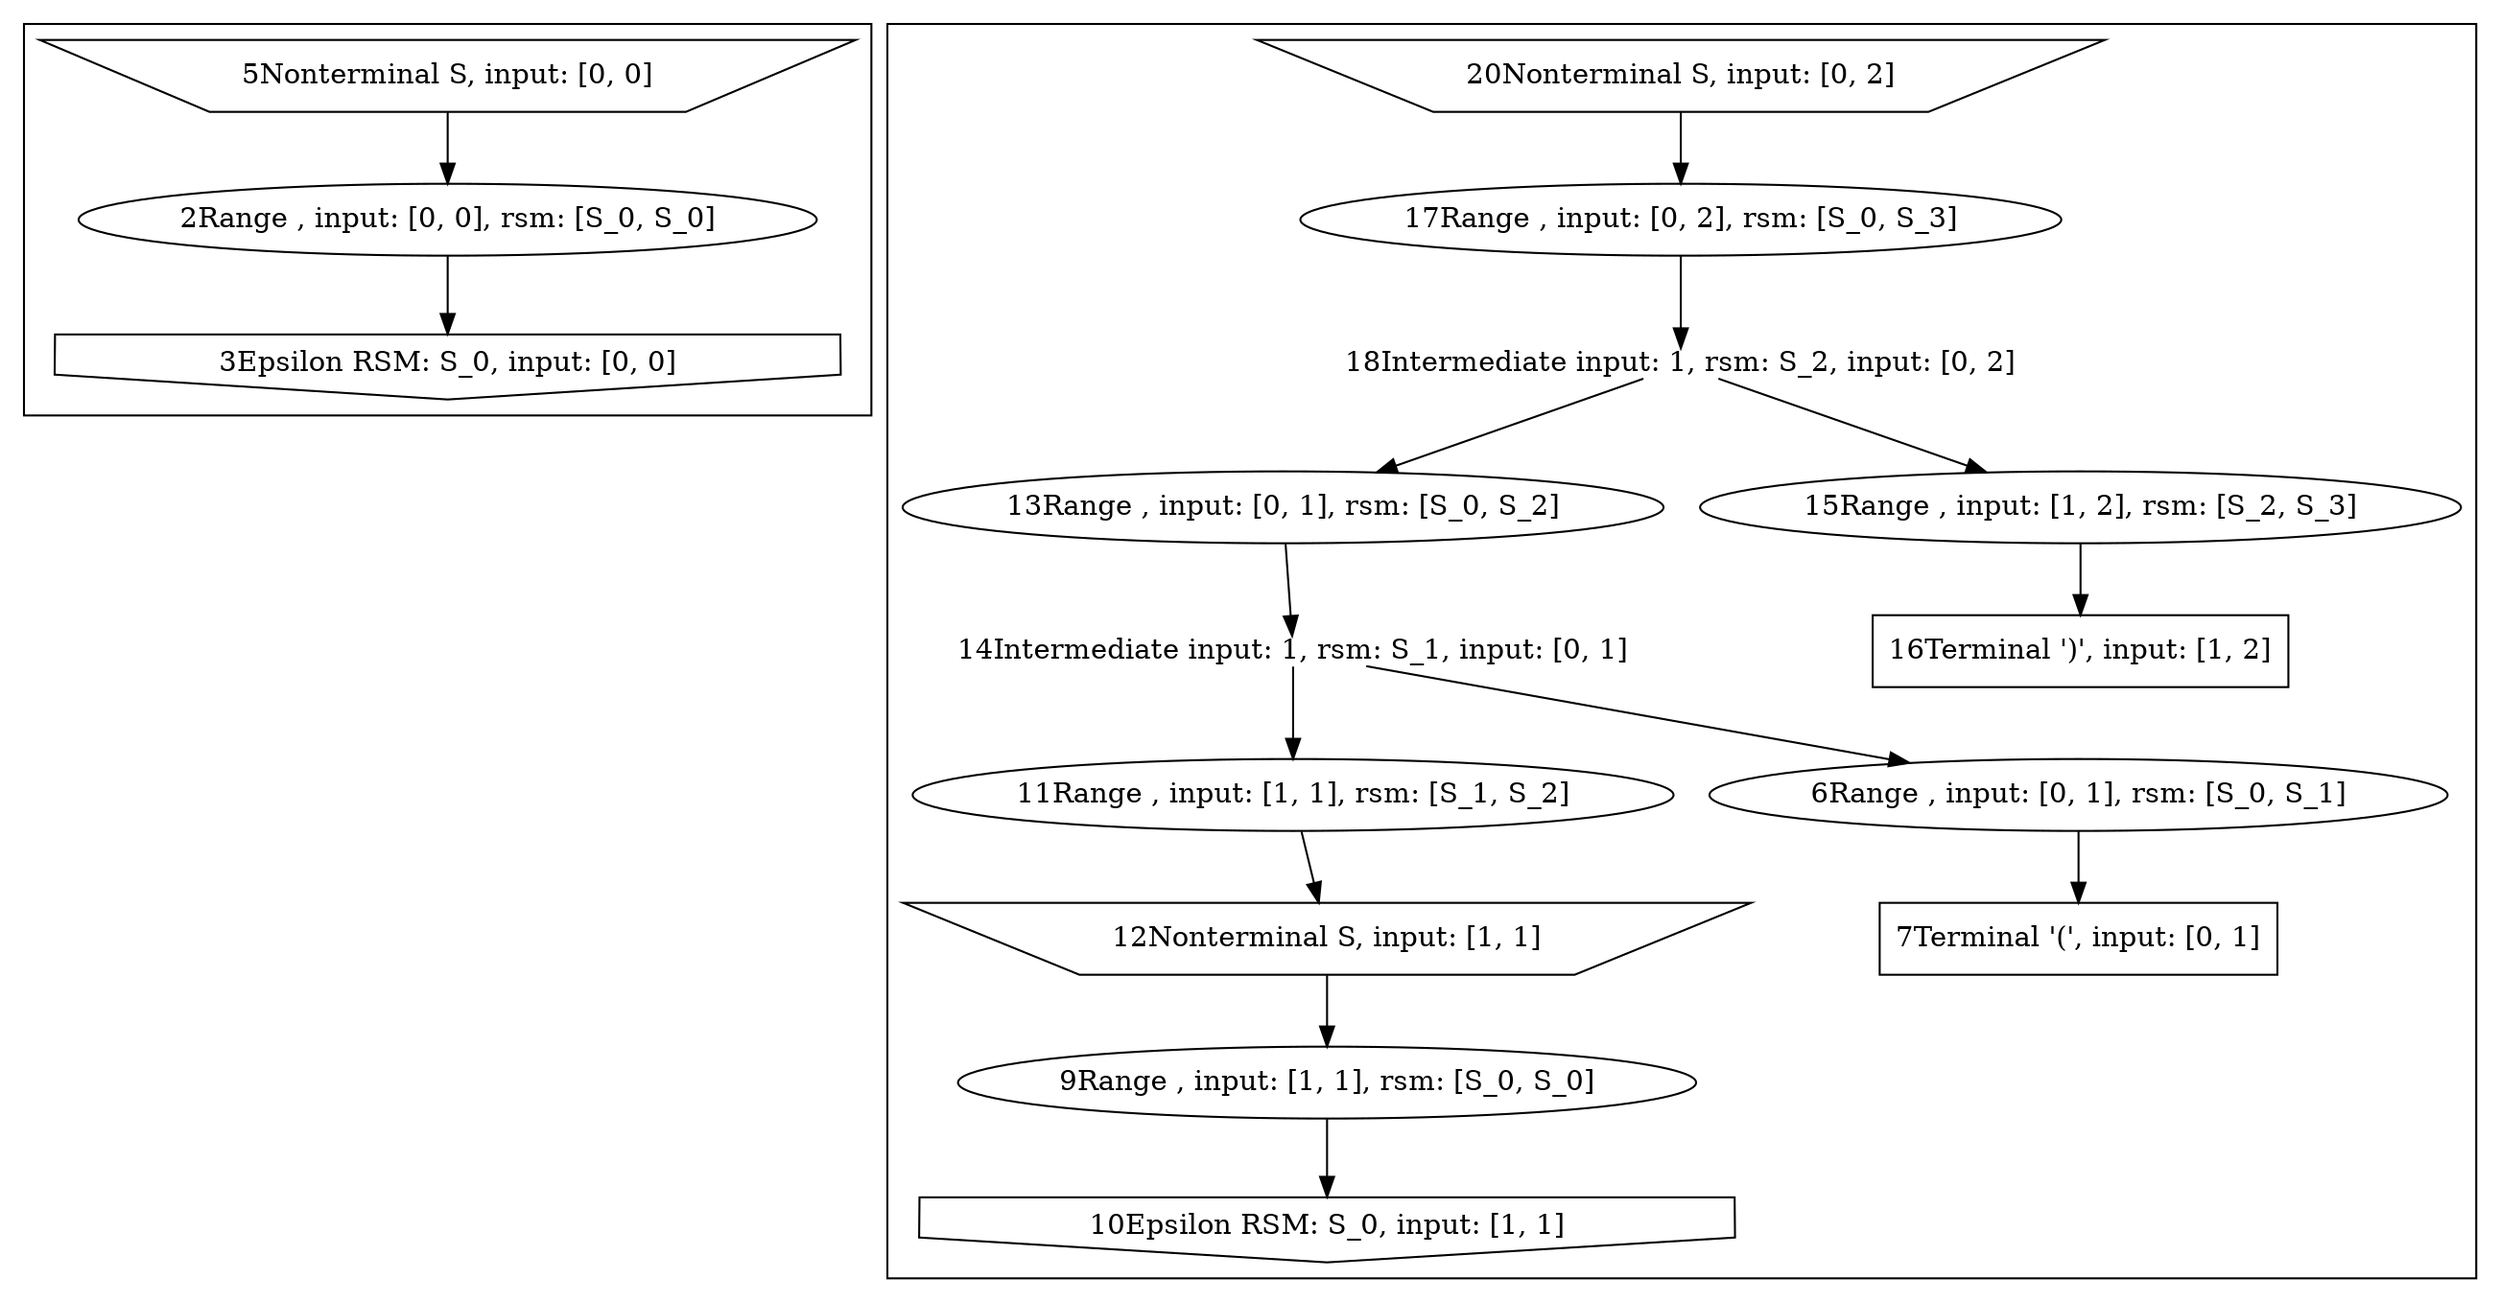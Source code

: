 digraph g {
labelloc="t"
label=""
subgraph cluster_0{
labelloc="t"
_0_0 [label = "2Range , input: [0, 0], rsm: [S_0, S_0]", shape = ellipse]
_0_1 [label = "3Epsilon RSM: S_0, input: [0, 0]", shape = invhouse]
_0_2 [label = "5Nonterminal S, input: [0, 0]", shape = invtrapezium]
_0_0->_0_1
_0_2->_0_0
}

subgraph cluster_1{
labelloc="t"
_1_0 [label = "10Epsilon RSM: S_0, input: [1, 1]", shape = invhouse]
_1_1 [label = "11Range , input: [1, 1], rsm: [S_1, S_2]", shape = ellipse]
_1_2 [label = "12Nonterminal S, input: [1, 1]", shape = invtrapezium]
_1_3 [label = "13Range , input: [0, 1], rsm: [S_0, S_2]", shape = ellipse]
_1_4 [label = "14Intermediate input: 1, rsm: S_1, input: [0, 1]", shape = plain]
_1_5 [label = "15Range , input: [1, 2], rsm: [S_2, S_3]", shape = ellipse]
_1_6 [label = "16Terminal ')', input: [1, 2]", shape = rectangle]
_1_7 [label = "17Range , input: [0, 2], rsm: [S_0, S_3]", shape = ellipse]
_1_8 [label = "18Intermediate input: 1, rsm: S_2, input: [0, 2]", shape = plain]
_1_9 [label = "20Nonterminal S, input: [0, 2]", shape = invtrapezium]
_1_10 [label = "6Range , input: [0, 1], rsm: [S_0, S_1]", shape = ellipse]
_1_11 [label = "7Terminal '(', input: [0, 1]", shape = rectangle]
_1_12 [label = "9Range , input: [1, 1], rsm: [S_0, S_0]", shape = ellipse]
_1_1->_1_2
_1_2->_1_12
_1_3->_1_4
_1_4->_1_10
_1_4->_1_1
_1_5->_1_6
_1_7->_1_8
_1_8->_1_3
_1_8->_1_5
_1_9->_1_7
_1_10->_1_11
_1_12->_1_0
}

}
